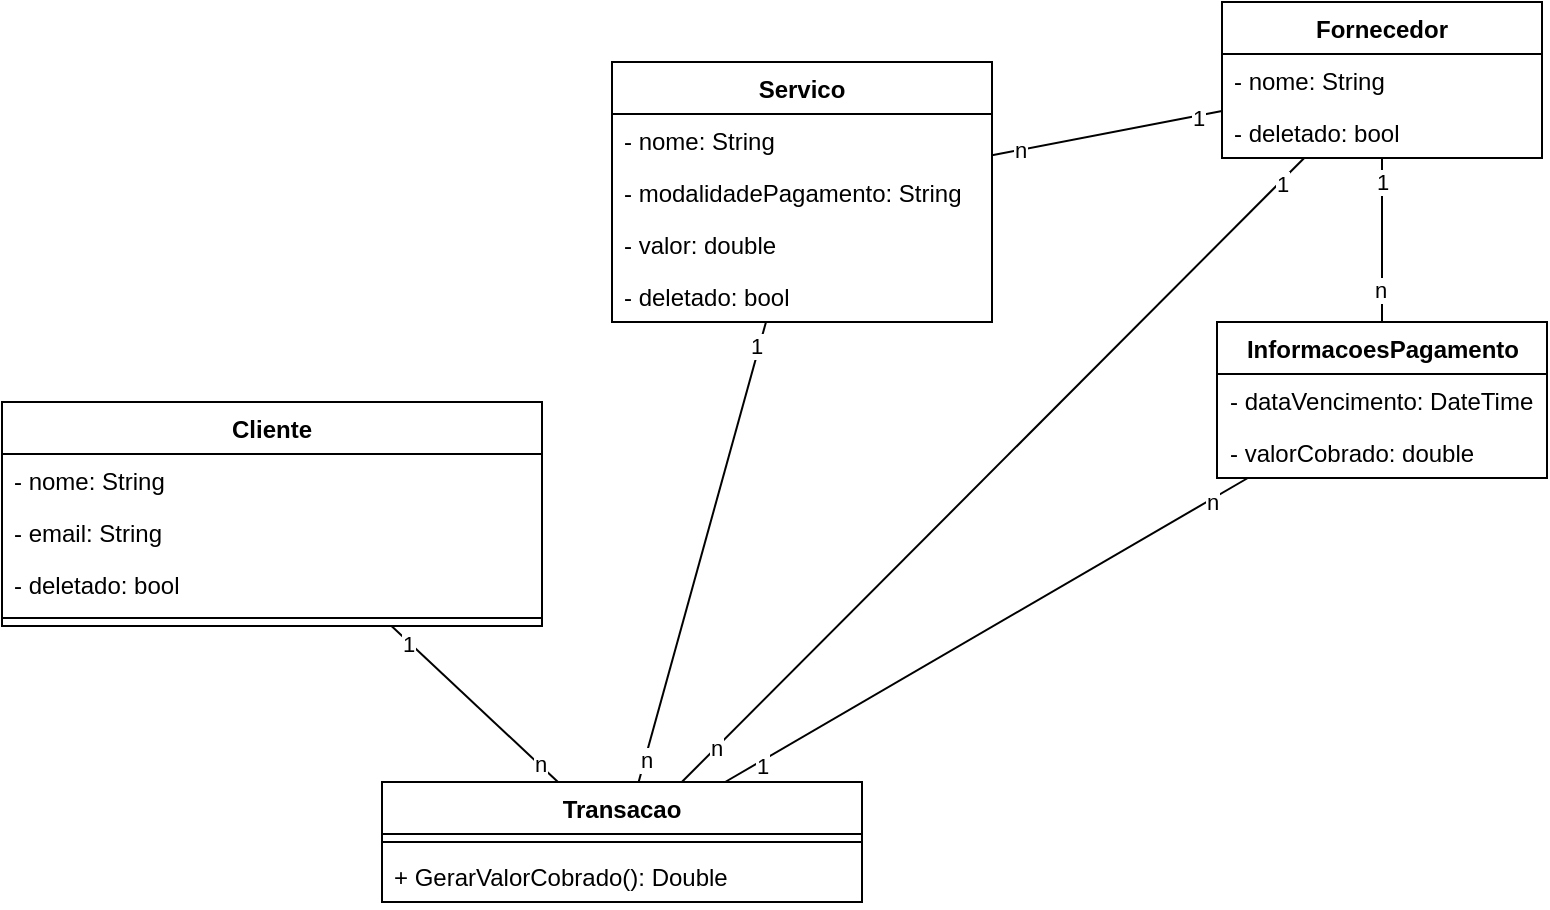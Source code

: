 <mxfile version="22.1.3" type="device">
  <diagram name="Página-1" id="wf2GuIBFq5m3tof9JPT8">
    <mxGraphModel dx="1129" dy="596" grid="1" gridSize="10" guides="1" tooltips="1" connect="1" arrows="1" fold="1" page="1" pageScale="1" pageWidth="827" pageHeight="1169" math="0" shadow="0">
      <root>
        <mxCell id="0" />
        <mxCell id="1" parent="0" />
        <mxCell id="B8EmS5QNmsXYKfcEEufn-13" value="Cliente" style="swimlane;fontStyle=1;align=center;verticalAlign=top;childLayout=stackLayout;horizontal=1;startSize=26;horizontalStack=0;resizeParent=1;resizeParentMax=0;resizeLast=0;collapsible=1;marginBottom=0;whiteSpace=wrap;html=1;" parent="1" vertex="1">
          <mxGeometry x="-220" y="230" width="270" height="112" as="geometry" />
        </mxCell>
        <mxCell id="gSfClM6evWWHBI8K1yLl-1" value="- nome: String" style="text;strokeColor=none;fillColor=none;align=left;verticalAlign=top;spacingLeft=4;spacingRight=4;overflow=hidden;rotatable=0;points=[[0,0.5],[1,0.5]];portConstraint=eastwest;whiteSpace=wrap;html=1;" parent="B8EmS5QNmsXYKfcEEufn-13" vertex="1">
          <mxGeometry y="26" width="270" height="26" as="geometry" />
        </mxCell>
        <mxCell id="gSfClM6evWWHBI8K1yLl-3" value="- email: String" style="text;strokeColor=none;fillColor=none;align=left;verticalAlign=top;spacingLeft=4;spacingRight=4;overflow=hidden;rotatable=0;points=[[0,0.5],[1,0.5]];portConstraint=eastwest;whiteSpace=wrap;html=1;" parent="B8EmS5QNmsXYKfcEEufn-13" vertex="1">
          <mxGeometry y="52" width="270" height="26" as="geometry" />
        </mxCell>
        <mxCell id="cVpJYCigFDNXf5xTNFg--13" value="- deletado: bool" style="text;strokeColor=none;fillColor=none;align=left;verticalAlign=top;spacingLeft=4;spacingRight=4;overflow=hidden;rotatable=0;points=[[0,0.5],[1,0.5]];portConstraint=eastwest;whiteSpace=wrap;html=1;" vertex="1" parent="B8EmS5QNmsXYKfcEEufn-13">
          <mxGeometry y="78" width="270" height="26" as="geometry" />
        </mxCell>
        <mxCell id="gSfClM6evWWHBI8K1yLl-14" value="" style="line;strokeWidth=1;fillColor=none;align=left;verticalAlign=middle;spacingTop=-1;spacingLeft=3;spacingRight=3;rotatable=0;labelPosition=right;points=[];portConstraint=eastwest;strokeColor=inherit;" parent="B8EmS5QNmsXYKfcEEufn-13" vertex="1">
          <mxGeometry y="104" width="270" height="8" as="geometry" />
        </mxCell>
        <mxCell id="B8EmS5QNmsXYKfcEEufn-17" value="Servico" style="swimlane;fontStyle=1;align=center;verticalAlign=top;childLayout=stackLayout;horizontal=1;startSize=26;horizontalStack=0;resizeParent=1;resizeParentMax=0;resizeLast=0;collapsible=1;marginBottom=0;whiteSpace=wrap;html=1;" parent="1" vertex="1">
          <mxGeometry x="85" y="60" width="190" height="130" as="geometry" />
        </mxCell>
        <mxCell id="B8EmS5QNmsXYKfcEEufn-50" value="- nome: String" style="text;strokeColor=none;fillColor=none;align=left;verticalAlign=top;spacingLeft=4;spacingRight=4;overflow=hidden;rotatable=0;points=[[0,0.5],[1,0.5]];portConstraint=eastwest;whiteSpace=wrap;html=1;" parent="B8EmS5QNmsXYKfcEEufn-17" vertex="1">
          <mxGeometry y="26" width="190" height="26" as="geometry" />
        </mxCell>
        <mxCell id="B8EmS5QNmsXYKfcEEufn-18" value="- modalidadePagamento: String" style="text;strokeColor=none;fillColor=none;align=left;verticalAlign=top;spacingLeft=4;spacingRight=4;overflow=hidden;rotatable=0;points=[[0,0.5],[1,0.5]];portConstraint=eastwest;whiteSpace=wrap;html=1;" parent="B8EmS5QNmsXYKfcEEufn-17" vertex="1">
          <mxGeometry y="52" width="190" height="26" as="geometry" />
        </mxCell>
        <mxCell id="gSfClM6evWWHBI8K1yLl-5" value="- valor: double" style="text;strokeColor=none;fillColor=none;align=left;verticalAlign=top;spacingLeft=4;spacingRight=4;overflow=hidden;rotatable=0;points=[[0,0.5],[1,0.5]];portConstraint=eastwest;whiteSpace=wrap;html=1;" parent="B8EmS5QNmsXYKfcEEufn-17" vertex="1">
          <mxGeometry y="78" width="190" height="26" as="geometry" />
        </mxCell>
        <mxCell id="gSfClM6evWWHBI8K1yLl-4" value="- deletado: bool" style="text;strokeColor=none;fillColor=none;align=left;verticalAlign=top;spacingLeft=4;spacingRight=4;overflow=hidden;rotatable=0;points=[[0,0.5],[1,0.5]];portConstraint=eastwest;whiteSpace=wrap;html=1;" parent="B8EmS5QNmsXYKfcEEufn-17" vertex="1">
          <mxGeometry y="104" width="190" height="26" as="geometry" />
        </mxCell>
        <mxCell id="B8EmS5QNmsXYKfcEEufn-21" value="Fornecedor" style="swimlane;fontStyle=1;align=center;verticalAlign=top;childLayout=stackLayout;horizontal=1;startSize=26;horizontalStack=0;resizeParent=1;resizeParentMax=0;resizeLast=0;collapsible=1;marginBottom=0;whiteSpace=wrap;html=1;" parent="1" vertex="1">
          <mxGeometry x="390" y="30" width="160" height="78" as="geometry" />
        </mxCell>
        <mxCell id="B8EmS5QNmsXYKfcEEufn-22" value="- nome: String" style="text;strokeColor=none;fillColor=none;align=left;verticalAlign=top;spacingLeft=4;spacingRight=4;overflow=hidden;rotatable=0;points=[[0,0.5],[1,0.5]];portConstraint=eastwest;whiteSpace=wrap;html=1;" parent="B8EmS5QNmsXYKfcEEufn-21" vertex="1">
          <mxGeometry y="26" width="160" height="26" as="geometry" />
        </mxCell>
        <mxCell id="cVpJYCigFDNXf5xTNFg--17" value="- deletado: bool" style="text;strokeColor=none;fillColor=none;align=left;verticalAlign=top;spacingLeft=4;spacingRight=4;overflow=hidden;rotatable=0;points=[[0,0.5],[1,0.5]];portConstraint=eastwest;whiteSpace=wrap;html=1;" vertex="1" parent="B8EmS5QNmsXYKfcEEufn-21">
          <mxGeometry y="52" width="160" height="26" as="geometry" />
        </mxCell>
        <mxCell id="B8EmS5QNmsXYKfcEEufn-29" value="Transacao" style="swimlane;fontStyle=1;align=center;verticalAlign=top;childLayout=stackLayout;horizontal=1;startSize=26;horizontalStack=0;resizeParent=1;resizeParentMax=0;resizeLast=0;collapsible=1;marginBottom=0;whiteSpace=wrap;html=1;" parent="1" vertex="1">
          <mxGeometry x="-30" y="420" width="240" height="60" as="geometry">
            <mxRectangle x="230" y="420" width="100" height="30" as="alternateBounds" />
          </mxGeometry>
        </mxCell>
        <mxCell id="gSfClM6evWWHBI8K1yLl-38" value="" style="line;strokeWidth=1;fillColor=none;align=left;verticalAlign=middle;spacingTop=-1;spacingLeft=3;spacingRight=3;rotatable=0;labelPosition=right;points=[];portConstraint=eastwest;strokeColor=inherit;" parent="B8EmS5QNmsXYKfcEEufn-29" vertex="1">
          <mxGeometry y="26" width="240" height="8" as="geometry" />
        </mxCell>
        <mxCell id="gSfClM6evWWHBI8K1yLl-39" value="+ GerarValorCobrado(): Double" style="text;strokeColor=none;fillColor=none;align=left;verticalAlign=top;spacingLeft=4;spacingRight=4;overflow=hidden;rotatable=0;points=[[0,0.5],[1,0.5]];portConstraint=eastwest;whiteSpace=wrap;html=1;" parent="B8EmS5QNmsXYKfcEEufn-29" vertex="1">
          <mxGeometry y="34" width="240" height="26" as="geometry" />
        </mxCell>
        <mxCell id="B8EmS5QNmsXYKfcEEufn-41" value="InformacoesPagamento" style="swimlane;fontStyle=1;align=center;verticalAlign=top;childLayout=stackLayout;horizontal=1;startSize=26;horizontalStack=0;resizeParent=1;resizeParentMax=0;resizeLast=0;collapsible=1;marginBottom=0;whiteSpace=wrap;html=1;" parent="1" vertex="1">
          <mxGeometry x="387.5" y="190" width="165" height="78" as="geometry" />
        </mxCell>
        <mxCell id="B8EmS5QNmsXYKfcEEufn-42" value="- dataVencimento: DateTime" style="text;strokeColor=none;fillColor=none;align=left;verticalAlign=top;spacingLeft=4;spacingRight=4;overflow=hidden;rotatable=0;points=[[0,0.5],[1,0.5]];portConstraint=eastwest;whiteSpace=wrap;html=1;" parent="B8EmS5QNmsXYKfcEEufn-41" vertex="1">
          <mxGeometry y="26" width="165" height="26" as="geometry" />
        </mxCell>
        <mxCell id="gSfClM6evWWHBI8K1yLl-40" value="- valorCobrado: double" style="text;strokeColor=none;fillColor=none;align=left;verticalAlign=top;spacingLeft=4;spacingRight=4;overflow=hidden;rotatable=0;points=[[0,0.5],[1,0.5]];portConstraint=eastwest;whiteSpace=wrap;html=1;" parent="B8EmS5QNmsXYKfcEEufn-41" vertex="1">
          <mxGeometry y="52" width="165" height="26" as="geometry" />
        </mxCell>
        <mxCell id="cVpJYCigFDNXf5xTNFg--1" value="" style="endArrow=none;html=1;rounded=0;" edge="1" parent="1" source="B8EmS5QNmsXYKfcEEufn-17" target="B8EmS5QNmsXYKfcEEufn-21">
          <mxGeometry width="50" height="50" relative="1" as="geometry">
            <mxPoint x="310" y="90" as="sourcePoint" />
            <mxPoint x="360" y="40" as="targetPoint" />
          </mxGeometry>
        </mxCell>
        <mxCell id="cVpJYCigFDNXf5xTNFg--2" value="n" style="edgeLabel;html=1;align=center;verticalAlign=middle;resizable=0;points=[];" vertex="1" connectable="0" parent="cVpJYCigFDNXf5xTNFg--1">
          <mxGeometry x="-0.773" relative="1" as="geometry">
            <mxPoint as="offset" />
          </mxGeometry>
        </mxCell>
        <mxCell id="cVpJYCigFDNXf5xTNFg--3" value="1" style="edgeLabel;html=1;align=center;verticalAlign=middle;resizable=0;points=[];" vertex="1" connectable="0" parent="cVpJYCigFDNXf5xTNFg--1">
          <mxGeometry x="0.787" y="-1" relative="1" as="geometry">
            <mxPoint as="offset" />
          </mxGeometry>
        </mxCell>
        <mxCell id="cVpJYCigFDNXf5xTNFg--4" value="" style="endArrow=none;html=1;rounded=0;" edge="1" parent="1" source="B8EmS5QNmsXYKfcEEufn-41" target="B8EmS5QNmsXYKfcEEufn-21">
          <mxGeometry width="50" height="50" relative="1" as="geometry">
            <mxPoint x="380" y="180" as="sourcePoint" />
            <mxPoint x="430" y="130" as="targetPoint" />
          </mxGeometry>
        </mxCell>
        <mxCell id="cVpJYCigFDNXf5xTNFg--5" value="n" style="edgeLabel;html=1;align=center;verticalAlign=middle;resizable=0;points=[];" vertex="1" connectable="0" parent="cVpJYCigFDNXf5xTNFg--4">
          <mxGeometry x="-0.614" y="1" relative="1" as="geometry">
            <mxPoint as="offset" />
          </mxGeometry>
        </mxCell>
        <mxCell id="cVpJYCigFDNXf5xTNFg--6" value="1" style="edgeLabel;html=1;align=center;verticalAlign=middle;resizable=0;points=[];" vertex="1" connectable="0" parent="cVpJYCigFDNXf5xTNFg--4">
          <mxGeometry x="0.709" relative="1" as="geometry">
            <mxPoint as="offset" />
          </mxGeometry>
        </mxCell>
        <mxCell id="cVpJYCigFDNXf5xTNFg--7" value="" style="endArrow=none;html=1;rounded=0;" edge="1" parent="1" source="B8EmS5QNmsXYKfcEEufn-13" target="B8EmS5QNmsXYKfcEEufn-29">
          <mxGeometry width="50" height="50" relative="1" as="geometry">
            <mxPoint x="-70" y="440" as="sourcePoint" />
            <mxPoint x="-20" y="390" as="targetPoint" />
          </mxGeometry>
        </mxCell>
        <mxCell id="cVpJYCigFDNXf5xTNFg--8" value="1" style="edgeLabel;html=1;align=center;verticalAlign=middle;resizable=0;points=[];" vertex="1" connectable="0" parent="cVpJYCigFDNXf5xTNFg--7">
          <mxGeometry x="-0.793" y="-1" relative="1" as="geometry">
            <mxPoint as="offset" />
          </mxGeometry>
        </mxCell>
        <mxCell id="cVpJYCigFDNXf5xTNFg--9" value="n" style="edgeLabel;html=1;align=center;verticalAlign=middle;resizable=0;points=[];" vertex="1" connectable="0" parent="cVpJYCigFDNXf5xTNFg--7">
          <mxGeometry x="0.773" y="1" relative="1" as="geometry">
            <mxPoint as="offset" />
          </mxGeometry>
        </mxCell>
        <mxCell id="cVpJYCigFDNXf5xTNFg--10" value="" style="endArrow=none;html=1;rounded=0;" edge="1" parent="1" source="B8EmS5QNmsXYKfcEEufn-29" target="B8EmS5QNmsXYKfcEEufn-17">
          <mxGeometry width="50" height="50" relative="1" as="geometry">
            <mxPoint x="110" y="320" as="sourcePoint" />
            <mxPoint x="160" y="270" as="targetPoint" />
          </mxGeometry>
        </mxCell>
        <mxCell id="cVpJYCigFDNXf5xTNFg--11" value="1" style="edgeLabel;html=1;align=center;verticalAlign=middle;resizable=0;points=[];" vertex="1" connectable="0" parent="cVpJYCigFDNXf5xTNFg--10">
          <mxGeometry x="0.894" y="2" relative="1" as="geometry">
            <mxPoint as="offset" />
          </mxGeometry>
        </mxCell>
        <mxCell id="cVpJYCigFDNXf5xTNFg--12" value="n" style="edgeLabel;html=1;align=center;verticalAlign=middle;resizable=0;points=[];" vertex="1" connectable="0" parent="cVpJYCigFDNXf5xTNFg--10">
          <mxGeometry x="-0.902" relative="1" as="geometry">
            <mxPoint as="offset" />
          </mxGeometry>
        </mxCell>
        <mxCell id="cVpJYCigFDNXf5xTNFg--14" value="" style="endArrow=none;html=1;rounded=0;" edge="1" parent="1" source="B8EmS5QNmsXYKfcEEufn-29" target="B8EmS5QNmsXYKfcEEufn-21">
          <mxGeometry width="50" height="50" relative="1" as="geometry">
            <mxPoint x="260" y="290" as="sourcePoint" />
            <mxPoint x="310" y="240" as="targetPoint" />
          </mxGeometry>
        </mxCell>
        <mxCell id="cVpJYCigFDNXf5xTNFg--15" value="n" style="edgeLabel;html=1;align=center;verticalAlign=middle;resizable=0;points=[];" vertex="1" connectable="0" parent="cVpJYCigFDNXf5xTNFg--14">
          <mxGeometry x="-0.894" y="1" relative="1" as="geometry">
            <mxPoint x="1" as="offset" />
          </mxGeometry>
        </mxCell>
        <mxCell id="cVpJYCigFDNXf5xTNFg--16" value="1" style="edgeLabel;html=1;align=center;verticalAlign=middle;resizable=0;points=[];" vertex="1" connectable="0" parent="cVpJYCigFDNXf5xTNFg--14">
          <mxGeometry x="0.92" y="-1" relative="1" as="geometry">
            <mxPoint as="offset" />
          </mxGeometry>
        </mxCell>
        <mxCell id="cVpJYCigFDNXf5xTNFg--18" value="" style="endArrow=none;html=1;rounded=0;" edge="1" parent="1" source="B8EmS5QNmsXYKfcEEufn-29" target="B8EmS5QNmsXYKfcEEufn-41">
          <mxGeometry width="50" height="50" relative="1" as="geometry">
            <mxPoint x="300" y="410" as="sourcePoint" />
            <mxPoint x="350" y="360" as="targetPoint" />
          </mxGeometry>
        </mxCell>
        <mxCell id="cVpJYCigFDNXf5xTNFg--19" value="n" style="edgeLabel;html=1;align=center;verticalAlign=middle;resizable=0;points=[];" vertex="1" connectable="0" parent="cVpJYCigFDNXf5xTNFg--18">
          <mxGeometry x="0.858" y="-1" relative="1" as="geometry">
            <mxPoint as="offset" />
          </mxGeometry>
        </mxCell>
        <mxCell id="cVpJYCigFDNXf5xTNFg--20" value="1" style="edgeLabel;html=1;align=center;verticalAlign=middle;resizable=0;points=[];" vertex="1" connectable="0" parent="cVpJYCigFDNXf5xTNFg--18">
          <mxGeometry x="-0.87" y="-2" relative="1" as="geometry">
            <mxPoint as="offset" />
          </mxGeometry>
        </mxCell>
      </root>
    </mxGraphModel>
  </diagram>
</mxfile>
